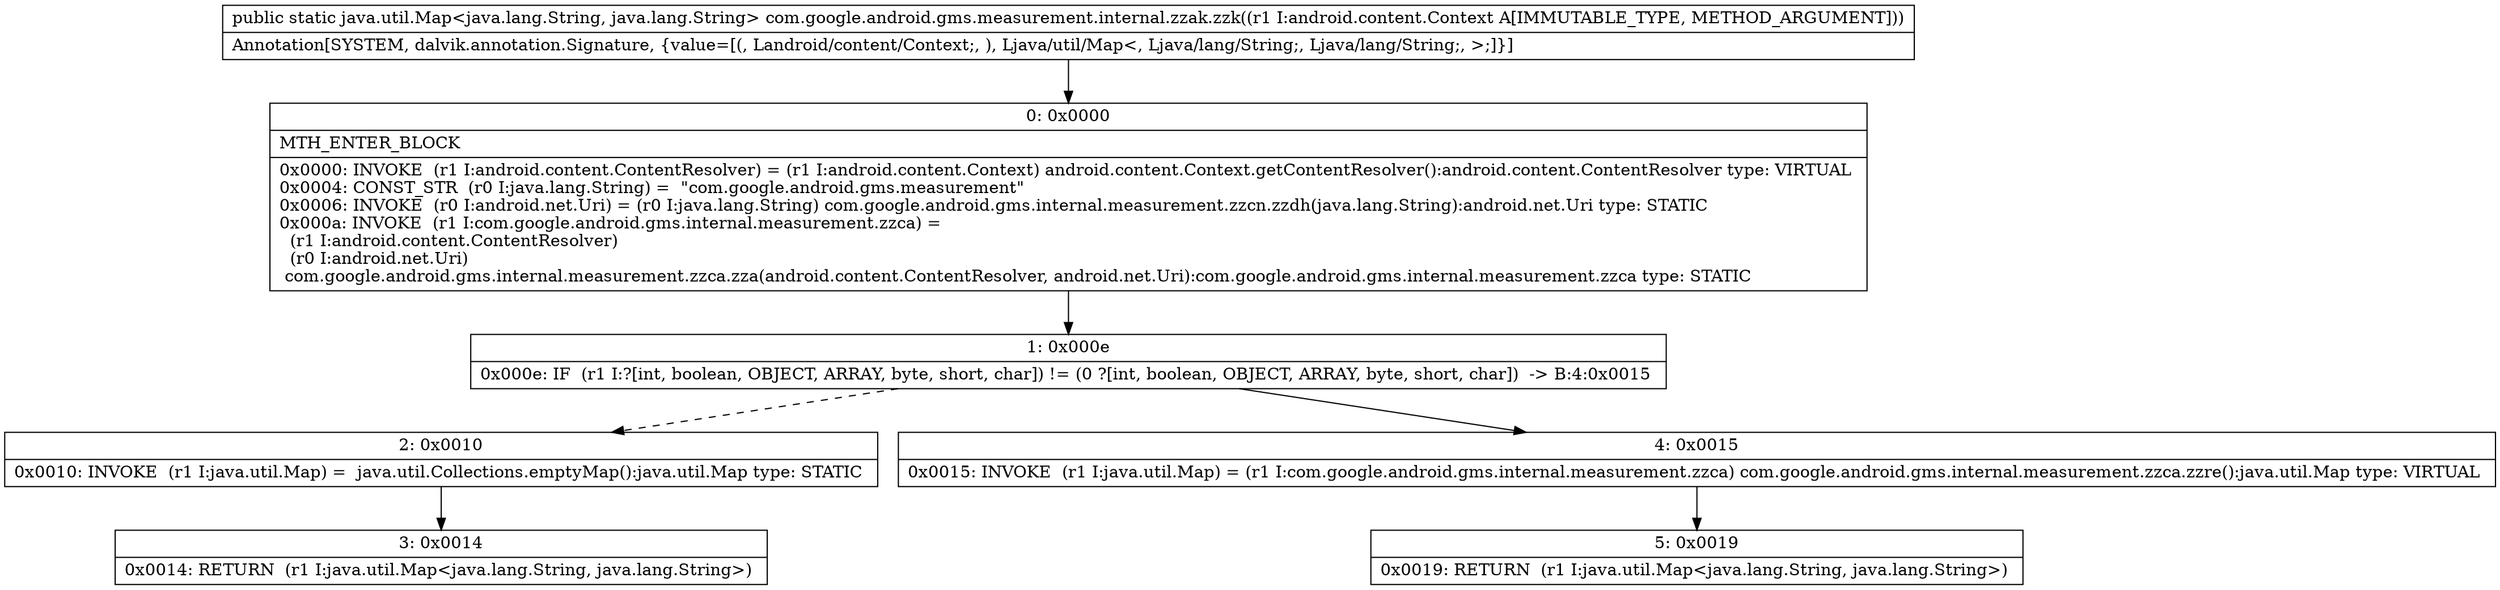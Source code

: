 digraph "CFG forcom.google.android.gms.measurement.internal.zzak.zzk(Landroid\/content\/Context;)Ljava\/util\/Map;" {
Node_0 [shape=record,label="{0\:\ 0x0000|MTH_ENTER_BLOCK\l|0x0000: INVOKE  (r1 I:android.content.ContentResolver) = (r1 I:android.content.Context) android.content.Context.getContentResolver():android.content.ContentResolver type: VIRTUAL \l0x0004: CONST_STR  (r0 I:java.lang.String) =  \"com.google.android.gms.measurement\" \l0x0006: INVOKE  (r0 I:android.net.Uri) = (r0 I:java.lang.String) com.google.android.gms.internal.measurement.zzcn.zzdh(java.lang.String):android.net.Uri type: STATIC \l0x000a: INVOKE  (r1 I:com.google.android.gms.internal.measurement.zzca) = \l  (r1 I:android.content.ContentResolver)\l  (r0 I:android.net.Uri)\l com.google.android.gms.internal.measurement.zzca.zza(android.content.ContentResolver, android.net.Uri):com.google.android.gms.internal.measurement.zzca type: STATIC \l}"];
Node_1 [shape=record,label="{1\:\ 0x000e|0x000e: IF  (r1 I:?[int, boolean, OBJECT, ARRAY, byte, short, char]) != (0 ?[int, boolean, OBJECT, ARRAY, byte, short, char])  \-\> B:4:0x0015 \l}"];
Node_2 [shape=record,label="{2\:\ 0x0010|0x0010: INVOKE  (r1 I:java.util.Map) =  java.util.Collections.emptyMap():java.util.Map type: STATIC \l}"];
Node_3 [shape=record,label="{3\:\ 0x0014|0x0014: RETURN  (r1 I:java.util.Map\<java.lang.String, java.lang.String\>) \l}"];
Node_4 [shape=record,label="{4\:\ 0x0015|0x0015: INVOKE  (r1 I:java.util.Map) = (r1 I:com.google.android.gms.internal.measurement.zzca) com.google.android.gms.internal.measurement.zzca.zzre():java.util.Map type: VIRTUAL \l}"];
Node_5 [shape=record,label="{5\:\ 0x0019|0x0019: RETURN  (r1 I:java.util.Map\<java.lang.String, java.lang.String\>) \l}"];
MethodNode[shape=record,label="{public static java.util.Map\<java.lang.String, java.lang.String\> com.google.android.gms.measurement.internal.zzak.zzk((r1 I:android.content.Context A[IMMUTABLE_TYPE, METHOD_ARGUMENT]))  | Annotation[SYSTEM, dalvik.annotation.Signature, \{value=[(, Landroid\/content\/Context;, ), Ljava\/util\/Map\<, Ljava\/lang\/String;, Ljava\/lang\/String;, \>;]\}]\l}"];
MethodNode -> Node_0;
Node_0 -> Node_1;
Node_1 -> Node_2[style=dashed];
Node_1 -> Node_4;
Node_2 -> Node_3;
Node_4 -> Node_5;
}

